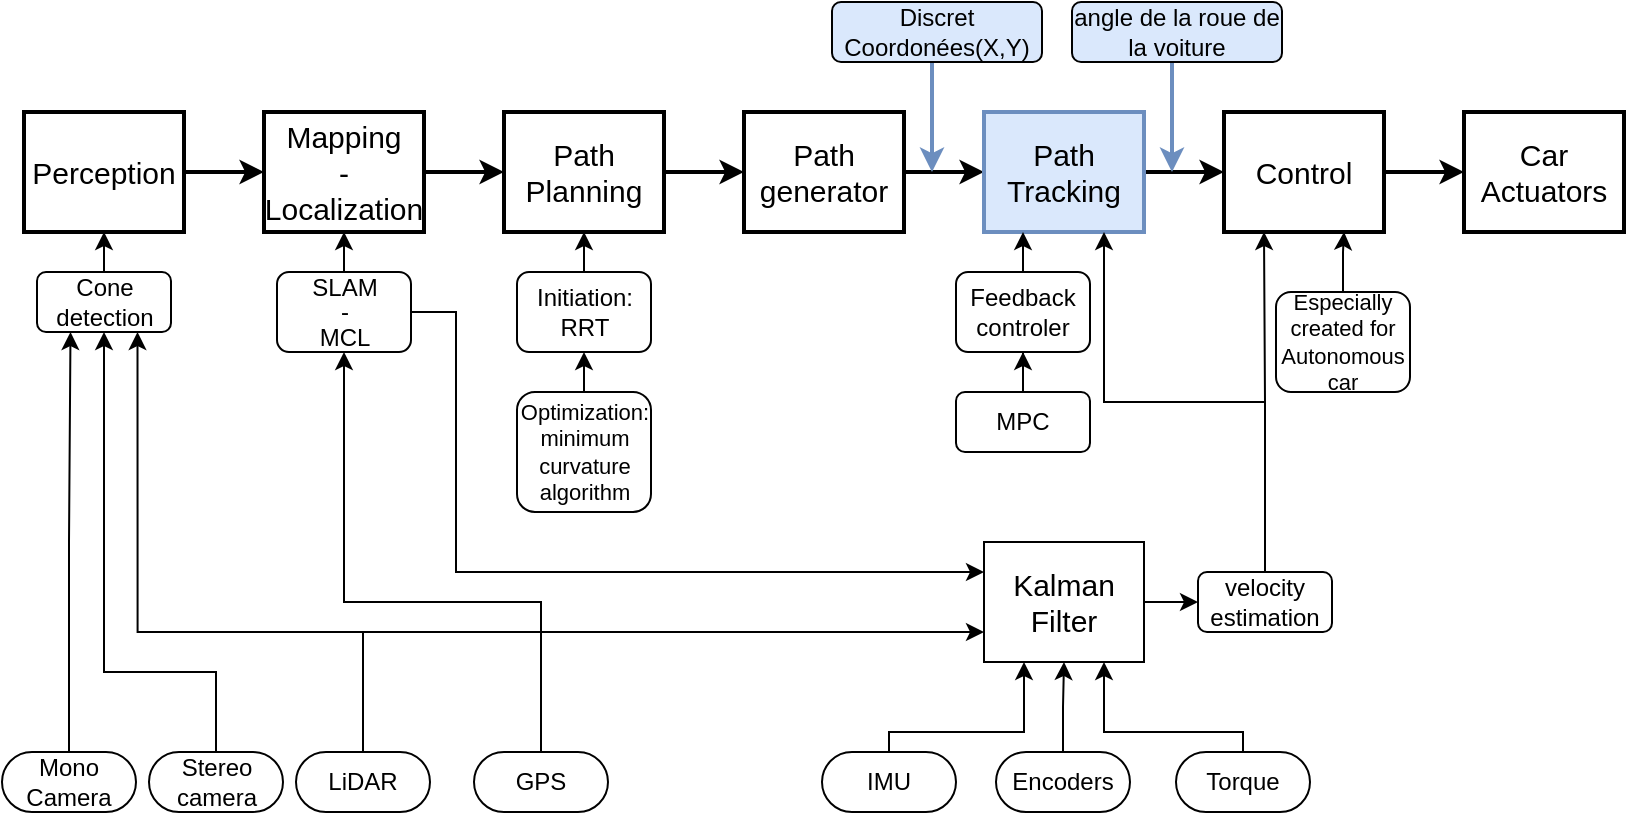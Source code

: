 <mxfile version="20.5.1" type="device"><diagram id="KcsvpYrG6Vp-GZlKKtO9" name="Page-1"><mxGraphModel dx="1422" dy="772" grid="1" gridSize="5" guides="1" tooltips="1" connect="1" arrows="1" fold="1" page="1" pageScale="1" pageWidth="827" pageHeight="1169" math="0" shadow="0"><root><mxCell id="0"/><mxCell id="1" parent="0"/><mxCell id="huwXVi7QOhNWQA8FPvSb-9" value="" style="edgeStyle=orthogonalEdgeStyle;rounded=0;orthogonalLoop=1;jettySize=auto;html=1;strokeWidth=2;" parent="1" source="huwXVi7QOhNWQA8FPvSb-1" target="huwXVi7QOhNWQA8FPvSb-2" edge="1"><mxGeometry relative="1" as="geometry"/></mxCell><mxCell id="huwXVi7QOhNWQA8FPvSb-1" value="Perception" style="rounded=0;whiteSpace=wrap;html=1;fillColor=default;fontSize=15;strokeWidth=2;" parent="1" vertex="1"><mxGeometry x="21" y="170" width="80" height="60" as="geometry"/></mxCell><mxCell id="huwXVi7QOhNWQA8FPvSb-10" value="" style="edgeStyle=orthogonalEdgeStyle;rounded=0;orthogonalLoop=1;jettySize=auto;html=1;strokeWidth=2;" parent="1" source="huwXVi7QOhNWQA8FPvSb-2" target="huwXVi7QOhNWQA8FPvSb-3" edge="1"><mxGeometry relative="1" as="geometry"/></mxCell><mxCell id="huwXVi7QOhNWQA8FPvSb-2" value="&lt;div&gt;Mapping&lt;/div&gt;&lt;div&gt;-&lt;/div&gt;Localization" style="rounded=0;whiteSpace=wrap;html=1;fillColor=default;fontSize=15;strokeWidth=2;" parent="1" vertex="1"><mxGeometry x="141" y="170" width="80" height="60" as="geometry"/></mxCell><mxCell id="huwXVi7QOhNWQA8FPvSb-11" value="" style="edgeStyle=orthogonalEdgeStyle;rounded=0;orthogonalLoop=1;jettySize=auto;html=1;strokeWidth=2;" parent="1" source="huwXVi7QOhNWQA8FPvSb-3" target="huwXVi7QOhNWQA8FPvSb-4" edge="1"><mxGeometry relative="1" as="geometry"/></mxCell><mxCell id="huwXVi7QOhNWQA8FPvSb-3" value="&lt;div style=&quot;font-size: 15px;&quot;&gt;Path &lt;br style=&quot;font-size: 15px;&quot;&gt;&lt;/div&gt;&lt;div style=&quot;font-size: 15px;&quot;&gt;Planning&lt;/div&gt;" style="rounded=0;whiteSpace=wrap;html=1;fillColor=default;fontSize=15;strokeWidth=2;" parent="1" vertex="1"><mxGeometry x="261" y="170" width="80" height="60" as="geometry"/></mxCell><mxCell id="huwXVi7QOhNWQA8FPvSb-12" value="" style="edgeStyle=orthogonalEdgeStyle;rounded=0;orthogonalLoop=1;jettySize=auto;html=1;strokeWidth=2;" parent="1" source="huwXVi7QOhNWQA8FPvSb-4" target="huwXVi7QOhNWQA8FPvSb-7" edge="1"><mxGeometry relative="1" as="geometry"/></mxCell><mxCell id="huwXVi7QOhNWQA8FPvSb-4" value="&lt;div style=&quot;font-size: 15px;&quot;&gt;Path&lt;/div&gt;&lt;div style=&quot;font-size: 15px;&quot;&gt;generator&lt;br style=&quot;font-size: 15px;&quot;&gt;&lt;/div&gt;" style="rounded=0;whiteSpace=wrap;html=1;fillColor=default;fontSize=15;strokeWidth=2;" parent="1" vertex="1"><mxGeometry x="381" y="170" width="80" height="60" as="geometry"/></mxCell><mxCell id="huwXVi7QOhNWQA8FPvSb-14" value="" style="edgeStyle=orthogonalEdgeStyle;rounded=0;orthogonalLoop=1;jettySize=auto;html=1;strokeWidth=2;" parent="1" source="huwXVi7QOhNWQA8FPvSb-5" target="huwXVi7QOhNWQA8FPvSb-8" edge="1"><mxGeometry relative="1" as="geometry"/></mxCell><mxCell id="huwXVi7QOhNWQA8FPvSb-5" value="Control" style="rounded=0;whiteSpace=wrap;html=1;fillColor=default;fontSize=15;strokeWidth=2;" parent="1" vertex="1"><mxGeometry x="621" y="170" width="80" height="60" as="geometry"/></mxCell><mxCell id="huwXVi7QOhNWQA8FPvSb-13" value="" style="edgeStyle=orthogonalEdgeStyle;rounded=0;orthogonalLoop=1;jettySize=auto;html=1;strokeWidth=2;" parent="1" source="huwXVi7QOhNWQA8FPvSb-7" target="huwXVi7QOhNWQA8FPvSb-5" edge="1"><mxGeometry relative="1" as="geometry"/></mxCell><mxCell id="huwXVi7QOhNWQA8FPvSb-7" value="&lt;div style=&quot;font-size: 15px;&quot;&gt;Path &lt;br style=&quot;font-size: 15px;&quot;&gt;&lt;/div&gt;&lt;div style=&quot;font-size: 15px;&quot;&gt;Tracking&lt;br style=&quot;font-size: 15px;&quot;&gt;&lt;/div&gt;" style="rounded=0;whiteSpace=wrap;html=1;fillColor=#dae8fc;fontSize=15;strokeWidth=2;strokeColor=#6c8ebf;" parent="1" vertex="1"><mxGeometry x="501" y="170" width="80" height="60" as="geometry"/></mxCell><mxCell id="huwXVi7QOhNWQA8FPvSb-8" value="&lt;div&gt;Car&lt;br&gt;&lt;/div&gt;&lt;div&gt;Actuators&lt;/div&gt;" style="rounded=0;whiteSpace=wrap;html=1;fillColor=default;fontSize=15;strokeWidth=2;" parent="1" vertex="1"><mxGeometry x="741" y="170" width="80" height="60" as="geometry"/></mxCell><mxCell id="huwXVi7QOhNWQA8FPvSb-26" value="" style="edgeStyle=orthogonalEdgeStyle;rounded=0;orthogonalLoop=1;jettySize=auto;html=1;fontSize=10;" parent="1" source="huwXVi7QOhNWQA8FPvSb-25" target="huwXVi7QOhNWQA8FPvSb-1" edge="1"><mxGeometry relative="1" as="geometry"/></mxCell><mxCell id="huwXVi7QOhNWQA8FPvSb-25" value="&lt;font style=&quot;font-size: 12px;&quot;&gt;Cone detection&lt;/font&gt;" style="rounded=1;whiteSpace=wrap;html=1;fontSize=12;fillColor=default;" parent="1" vertex="1"><mxGeometry x="27.5" y="250" width="67" height="30" as="geometry"/></mxCell><mxCell id="huwXVi7QOhNWQA8FPvSb-90" style="edgeStyle=orthogonalEdgeStyle;rounded=0;orthogonalLoop=1;jettySize=auto;html=1;entryX=0.75;entryY=1;entryDx=0;entryDy=0;fontSize=30;exitX=0.5;exitY=0;exitDx=0;exitDy=0;" parent="1" source="huwXVi7QOhNWQA8FPvSb-27" target="huwXVi7QOhNWQA8FPvSb-25" edge="1"><mxGeometry relative="1" as="geometry"><Array as="points"><mxPoint x="191" y="430"/><mxPoint x="78" y="430"/></Array></mxGeometry></mxCell><mxCell id="huwXVi7QOhNWQA8FPvSb-92" style="edgeStyle=orthogonalEdgeStyle;rounded=0;orthogonalLoop=1;jettySize=auto;html=1;entryX=0;entryY=0.75;entryDx=0;entryDy=0;fontSize=30;exitX=0.5;exitY=0;exitDx=0;exitDy=0;" parent="1" source="huwXVi7QOhNWQA8FPvSb-27" target="huwXVi7QOhNWQA8FPvSb-51" edge="1"><mxGeometry relative="1" as="geometry"/></mxCell><mxCell id="huwXVi7QOhNWQA8FPvSb-27" value="LiDAR" style="rounded=1;whiteSpace=wrap;html=1;fontSize=12;fillColor=default;arcSize=50;" parent="1" vertex="1"><mxGeometry x="157" y="490" width="67" height="30" as="geometry"/></mxCell><mxCell id="huwXVi7QOhNWQA8FPvSb-85" style="edgeStyle=orthogonalEdgeStyle;rounded=0;orthogonalLoop=1;jettySize=auto;html=1;entryX=0.5;entryY=1;entryDx=0;entryDy=0;fontSize=30;" parent="1" source="huwXVi7QOhNWQA8FPvSb-28" target="huwXVi7QOhNWQA8FPvSb-25" edge="1"><mxGeometry relative="1" as="geometry"><Array as="points"><mxPoint x="117" y="450"/><mxPoint x="61" y="450"/></Array></mxGeometry></mxCell><mxCell id="huwXVi7QOhNWQA8FPvSb-28" value="Stereo camera" style="rounded=1;whiteSpace=wrap;html=1;fontSize=12;fillColor=default;arcSize=50;" parent="1" vertex="1"><mxGeometry x="83.5" y="490" width="67" height="30" as="geometry"/></mxCell><mxCell id="huwXVi7QOhNWQA8FPvSb-84" style="edgeStyle=orthogonalEdgeStyle;rounded=0;orthogonalLoop=1;jettySize=auto;html=1;entryX=0.25;entryY=1;entryDx=0;entryDy=0;fontSize=30;" parent="1" source="huwXVi7QOhNWQA8FPvSb-29" target="huwXVi7QOhNWQA8FPvSb-25" edge="1"><mxGeometry relative="1" as="geometry"/></mxCell><mxCell id="huwXVi7QOhNWQA8FPvSb-29" value="&lt;div&gt;Mono&lt;/div&gt;&lt;div&gt;Camera&lt;br&gt;&lt;/div&gt;" style="rounded=1;whiteSpace=wrap;html=1;fontSize=12;fillColor=default;arcSize=50;" parent="1" vertex="1"><mxGeometry x="10" y="490" width="67" height="30" as="geometry"/></mxCell><mxCell id="huwXVi7QOhNWQA8FPvSb-37" value="" style="edgeStyle=orthogonalEdgeStyle;rounded=0;orthogonalLoop=1;jettySize=auto;html=1;fontSize=15;" parent="1" source="huwXVi7QOhNWQA8FPvSb-36" target="huwXVi7QOhNWQA8FPvSb-2" edge="1"><mxGeometry relative="1" as="geometry"/></mxCell><mxCell id="huwXVi7QOhNWQA8FPvSb-55" style="edgeStyle=orthogonalEdgeStyle;rounded=0;orthogonalLoop=1;jettySize=auto;html=1;entryX=0;entryY=0.25;entryDx=0;entryDy=0;fontSize=11;exitX=1;exitY=0.5;exitDx=0;exitDy=0;" parent="1" source="huwXVi7QOhNWQA8FPvSb-36" target="huwXVi7QOhNWQA8FPvSb-51" edge="1"><mxGeometry relative="1" as="geometry"><Array as="points"><mxPoint x="237" y="270"/><mxPoint x="237" y="400"/></Array></mxGeometry></mxCell><mxCell id="huwXVi7QOhNWQA8FPvSb-36" value="&lt;p style=&quot;line-height: 1;&quot;&gt;&lt;/p&gt;&lt;div&gt;SLAM&lt;/div&gt;&lt;div style=&quot;line-height: 0.9;&quot;&gt;-&lt;/div&gt;&lt;div&gt;MCL&lt;br&gt;&lt;/div&gt;&lt;p&gt;&lt;/p&gt;" style="rounded=1;whiteSpace=wrap;html=1;fontSize=12;fillColor=default;spacing=1;" parent="1" vertex="1"><mxGeometry x="147.5" y="250" width="67" height="40" as="geometry"/></mxCell><mxCell id="huwXVi7QOhNWQA8FPvSb-95" style="edgeStyle=orthogonalEdgeStyle;rounded=0;orthogonalLoop=1;jettySize=auto;html=1;entryX=0.5;entryY=1;entryDx=0;entryDy=0;fontSize=30;exitX=0.5;exitY=0;exitDx=0;exitDy=0;" parent="1" source="huwXVi7QOhNWQA8FPvSb-38" target="huwXVi7QOhNWQA8FPvSb-36" edge="1"><mxGeometry relative="1" as="geometry"><Array as="points"><mxPoint x="280" y="415"/><mxPoint x="181" y="415"/></Array></mxGeometry></mxCell><mxCell id="huwXVi7QOhNWQA8FPvSb-38" value="GPS" style="rounded=1;whiteSpace=wrap;html=1;fontSize=12;fillColor=default;arcSize=50;" parent="1" vertex="1"><mxGeometry x="246" y="490" width="67" height="30" as="geometry"/></mxCell><mxCell id="huwXVi7QOhNWQA8FPvSb-41" value="" style="edgeStyle=orthogonalEdgeStyle;rounded=0;orthogonalLoop=1;jettySize=auto;html=1;fontSize=15;" parent="1" source="huwXVi7QOhNWQA8FPvSb-40" target="huwXVi7QOhNWQA8FPvSb-3" edge="1"><mxGeometry relative="1" as="geometry"/></mxCell><mxCell id="huwXVi7QOhNWQA8FPvSb-40" value="&lt;div&gt;Initiation:&lt;br&gt;&lt;/div&gt;&lt;div&gt;RRT&lt;/div&gt;" style="rounded=1;whiteSpace=wrap;html=1;fontSize=12;fillColor=default;spacing=1;" parent="1" vertex="1"><mxGeometry x="267.5" y="250" width="67" height="40" as="geometry"/></mxCell><mxCell id="huwXVi7QOhNWQA8FPvSb-43" style="edgeStyle=orthogonalEdgeStyle;rounded=0;orthogonalLoop=1;jettySize=auto;html=1;exitX=0.5;exitY=0;exitDx=0;exitDy=0;entryX=0.5;entryY=1;entryDx=0;entryDy=0;fontSize=15;" parent="1" source="huwXVi7QOhNWQA8FPvSb-42" target="huwXVi7QOhNWQA8FPvSb-40" edge="1"><mxGeometry relative="1" as="geometry"/></mxCell><mxCell id="huwXVi7QOhNWQA8FPvSb-42" value="&lt;div style=&quot;font-size: 11px;&quot;&gt;&lt;font style=&quot;font-size: 11px;&quot;&gt;Optimization: minimum curvature algorithm&lt;br style=&quot;font-size: 11px;&quot;&gt;&lt;/font&gt;&lt;/div&gt;" style="rounded=1;whiteSpace=wrap;html=1;fontSize=11;fillColor=default;spacing=1;" parent="1" vertex="1"><mxGeometry x="267.5" y="310" width="67" height="60" as="geometry"/></mxCell><mxCell id="1_aZl6S8ENFJLi2Y1Bof-2" style="edgeStyle=orthogonalEdgeStyle;rounded=0;orthogonalLoop=1;jettySize=auto;html=1;entryX=0.25;entryY=1;entryDx=0;entryDy=0;" parent="1" source="huwXVi7QOhNWQA8FPvSb-44" target="huwXVi7QOhNWQA8FPvSb-7" edge="1"><mxGeometry relative="1" as="geometry"/></mxCell><mxCell id="huwXVi7QOhNWQA8FPvSb-44" value="Feedback controler" style="rounded=1;whiteSpace=wrap;html=1;fontSize=12;fillColor=default;spacing=1;" parent="1" vertex="1"><mxGeometry x="487" y="250" width="67" height="40" as="geometry"/></mxCell><mxCell id="huwXVi7QOhNWQA8FPvSb-46" value="" style="edgeStyle=orthogonalEdgeStyle;rounded=0;orthogonalLoop=1;jettySize=auto;html=1;fontSize=11;" parent="1" source="huwXVi7QOhNWQA8FPvSb-45" target="huwXVi7QOhNWQA8FPvSb-44" edge="1"><mxGeometry relative="1" as="geometry"/></mxCell><mxCell id="huwXVi7QOhNWQA8FPvSb-45" value="&lt;div&gt;MPC&lt;/div&gt;" style="rounded=1;whiteSpace=wrap;html=1;fontSize=12;fillColor=default;spacing=1;" parent="1" vertex="1"><mxGeometry x="487" y="310" width="67" height="30" as="geometry"/></mxCell><mxCell id="huwXVi7QOhNWQA8FPvSb-98" style="edgeStyle=orthogonalEdgeStyle;rounded=0;orthogonalLoop=1;jettySize=auto;html=1;entryX=0.75;entryY=1;entryDx=0;entryDy=0;fontSize=30;" parent="1" source="huwXVi7QOhNWQA8FPvSb-49" target="huwXVi7QOhNWQA8FPvSb-5" edge="1"><mxGeometry relative="1" as="geometry"/></mxCell><mxCell id="huwXVi7QOhNWQA8FPvSb-49" value="&lt;div style=&quot;font-size: 11px;&quot;&gt;&lt;font style=&quot;font-size: 11px;&quot;&gt;Especially created for Autonomous&lt;/font&gt;&lt;/div&gt;&lt;div style=&quot;font-size: 11px;&quot;&gt;&lt;font style=&quot;font-size: 11px;&quot;&gt;car&lt;br&gt;&lt;/font&gt;&lt;/div&gt;" style="rounded=1;whiteSpace=wrap;html=1;fontSize=12;fillColor=default;spacing=1;" parent="1" vertex="1"><mxGeometry x="647" y="260" width="67" height="50" as="geometry"/></mxCell><mxCell id="huwXVi7QOhNWQA8FPvSb-67" value="" style="edgeStyle=orthogonalEdgeStyle;rounded=0;orthogonalLoop=1;jettySize=auto;html=1;fontSize=11;" parent="1" source="huwXVi7QOhNWQA8FPvSb-51" target="huwXVi7QOhNWQA8FPvSb-59" edge="1"><mxGeometry relative="1" as="geometry"/></mxCell><mxCell id="huwXVi7QOhNWQA8FPvSb-51" value="Kalman Filter" style="rounded=0;whiteSpace=wrap;html=1;fillColor=default;fontSize=15;" parent="1" vertex="1"><mxGeometry x="501" y="385" width="80" height="60" as="geometry"/></mxCell><mxCell id="huwXVi7QOhNWQA8FPvSb-69" style="edgeStyle=orthogonalEdgeStyle;rounded=0;orthogonalLoop=1;jettySize=auto;html=1;entryX=0.25;entryY=1;entryDx=0;entryDy=0;fontSize=11;exitX=0.5;exitY=0;exitDx=0;exitDy=0;" parent="1" source="huwXVi7QOhNWQA8FPvSb-56" target="huwXVi7QOhNWQA8FPvSb-51" edge="1"><mxGeometry relative="1" as="geometry"><Array as="points"><mxPoint x="454" y="480"/><mxPoint x="521" y="480"/></Array></mxGeometry></mxCell><mxCell id="huwXVi7QOhNWQA8FPvSb-56" value="IMU" style="rounded=1;whiteSpace=wrap;html=1;fontSize=12;fillColor=default;arcSize=50;" parent="1" vertex="1"><mxGeometry x="420" y="490" width="67" height="30" as="geometry"/></mxCell><mxCell id="huwXVi7QOhNWQA8FPvSb-68" value="" style="edgeStyle=orthogonalEdgeStyle;rounded=0;orthogonalLoop=1;jettySize=auto;html=1;fontSize=11;" parent="1" source="huwXVi7QOhNWQA8FPvSb-58" target="huwXVi7QOhNWQA8FPvSb-51" edge="1"><mxGeometry relative="1" as="geometry"/></mxCell><mxCell id="huwXVi7QOhNWQA8FPvSb-58" value="Encoders" style="rounded=1;whiteSpace=wrap;html=1;fontSize=12;fillColor=default;arcSize=50;" parent="1" vertex="1"><mxGeometry x="507" y="490" width="67" height="30" as="geometry"/></mxCell><mxCell id="huwXVi7QOhNWQA8FPvSb-99" style="edgeStyle=orthogonalEdgeStyle;rounded=0;orthogonalLoop=1;jettySize=auto;html=1;entryX=0.25;entryY=1;entryDx=0;entryDy=0;fontSize=30;" parent="1" source="huwXVi7QOhNWQA8FPvSb-59" target="huwXVi7QOhNWQA8FPvSb-5" edge="1"><mxGeometry relative="1" as="geometry"/></mxCell><mxCell id="huwXVi7QOhNWQA8FPvSb-100" style="edgeStyle=orthogonalEdgeStyle;rounded=0;orthogonalLoop=1;jettySize=auto;html=1;entryX=0.75;entryY=1;entryDx=0;entryDy=0;fontSize=30;exitX=0.5;exitY=0;exitDx=0;exitDy=0;" parent="1" source="huwXVi7QOhNWQA8FPvSb-59" target="huwXVi7QOhNWQA8FPvSb-7" edge="1"><mxGeometry relative="1" as="geometry"/></mxCell><mxCell id="huwXVi7QOhNWQA8FPvSb-59" value="&lt;div&gt;velocity&lt;/div&gt;&lt;div&gt;estimation&lt;br&gt;&lt;/div&gt;" style="rounded=1;whiteSpace=wrap;html=1;fontSize=12;fillColor=default;spacing=1;" parent="1" vertex="1"><mxGeometry x="608" y="400" width="67" height="30" as="geometry"/></mxCell><mxCell id="huwXVi7QOhNWQA8FPvSb-91" style="edgeStyle=orthogonalEdgeStyle;rounded=0;orthogonalLoop=1;jettySize=auto;html=1;entryX=0.75;entryY=1;entryDx=0;entryDy=0;fontSize=30;exitX=0.5;exitY=0;exitDx=0;exitDy=0;" parent="1" source="huwXVi7QOhNWQA8FPvSb-62" target="huwXVi7QOhNWQA8FPvSb-51" edge="1"><mxGeometry relative="1" as="geometry"><Array as="points"><mxPoint x="631" y="480"/><mxPoint x="561" y="480"/></Array></mxGeometry></mxCell><mxCell id="huwXVi7QOhNWQA8FPvSb-62" value="Torque" style="rounded=1;whiteSpace=wrap;html=1;fontSize=12;fillColor=default;arcSize=50;" parent="1" vertex="1"><mxGeometry x="597" y="490" width="67" height="30" as="geometry"/></mxCell><mxCell id="sD23FGdjJ5kUIsjXxsl0-2" value="" style="endArrow=classic;html=1;rounded=0;strokeWidth=2;fillColor=#dae8fc;strokeColor=#6c8ebf;" parent="1" edge="1"><mxGeometry width="50" height="50" relative="1" as="geometry"><mxPoint x="475" y="135" as="sourcePoint"/><mxPoint x="475" y="200" as="targetPoint"/></mxGeometry></mxCell><mxCell id="sD23FGdjJ5kUIsjXxsl0-3" value="Discret Coordonées(X,Y)" style="rounded=1;whiteSpace=wrap;html=1;fillColor=#DAE8FC;gradientColor=none;" parent="1" vertex="1"><mxGeometry x="425" y="115" width="105" height="30" as="geometry"/></mxCell><mxCell id="sD23FGdjJ5kUIsjXxsl0-4" value="" style="endArrow=classic;html=1;rounded=0;strokeWidth=2;fillColor=#dae8fc;strokeColor=#6c8ebf;" parent="1" edge="1"><mxGeometry width="50" height="50" relative="1" as="geometry"><mxPoint x="595" y="135" as="sourcePoint"/><mxPoint x="595" y="200" as="targetPoint"/></mxGeometry></mxCell><mxCell id="sD23FGdjJ5kUIsjXxsl0-5" value="angle de la roue de la voiture" style="rounded=1;whiteSpace=wrap;html=1;fillColor=#DAE8FC;gradientColor=none;" parent="1" vertex="1"><mxGeometry x="545" y="115" width="105" height="30" as="geometry"/></mxCell></root></mxGraphModel></diagram></mxfile>